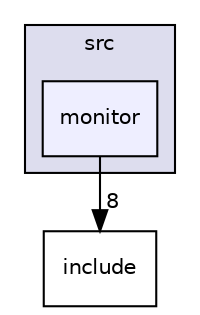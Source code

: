 digraph "src/monitor" {
  compound=true
  node [ fontsize="10", fontname="Helvetica"];
  edge [ labelfontsize="10", labelfontname="Helvetica"];
  subgraph clusterdir_68267d1309a1af8e8297ef4c3efbcdba {
    graph [ bgcolor="#ddddee", pencolor="black", label="src" fontname="Helvetica", fontsize="10", URL="dir_68267d1309a1af8e8297ef4c3efbcdba.html"]
  dir_0ed54ec999b4474c70e586f61222a471 [shape=box, label="monitor", style="filled", fillcolor="#eeeeff", pencolor="black", URL="dir_0ed54ec999b4474c70e586f61222a471.html"];
  }
  dir_d44c64559bbebec7f509842c48db8b23 [shape=box label="include" URL="dir_d44c64559bbebec7f509842c48db8b23.html"];
  dir_0ed54ec999b4474c70e586f61222a471->dir_d44c64559bbebec7f509842c48db8b23 [headlabel="8", labeldistance=1.5 headhref="dir_000012_000001.html"];
}
